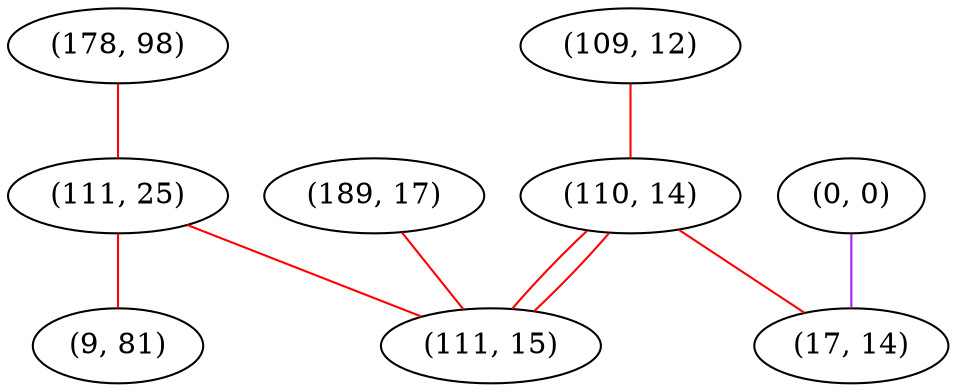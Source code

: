 graph "" {
"(189, 17)";
"(109, 12)";
"(0, 0)";
"(178, 98)";
"(111, 25)";
"(9, 81)";
"(110, 14)";
"(17, 14)";
"(111, 15)";
"(189, 17)" -- "(111, 15)"  [color=red, key=0, weight=1];
"(109, 12)" -- "(110, 14)"  [color=red, key=0, weight=1];
"(0, 0)" -- "(17, 14)"  [color=purple, key=0, weight=4];
"(178, 98)" -- "(111, 25)"  [color=red, key=0, weight=1];
"(111, 25)" -- "(111, 15)"  [color=red, key=0, weight=1];
"(111, 25)" -- "(9, 81)"  [color=red, key=0, weight=1];
"(110, 14)" -- "(17, 14)"  [color=red, key=0, weight=1];
"(110, 14)" -- "(111, 15)"  [color=red, key=0, weight=1];
"(110, 14)" -- "(111, 15)"  [color=red, key=1, weight=1];
}
